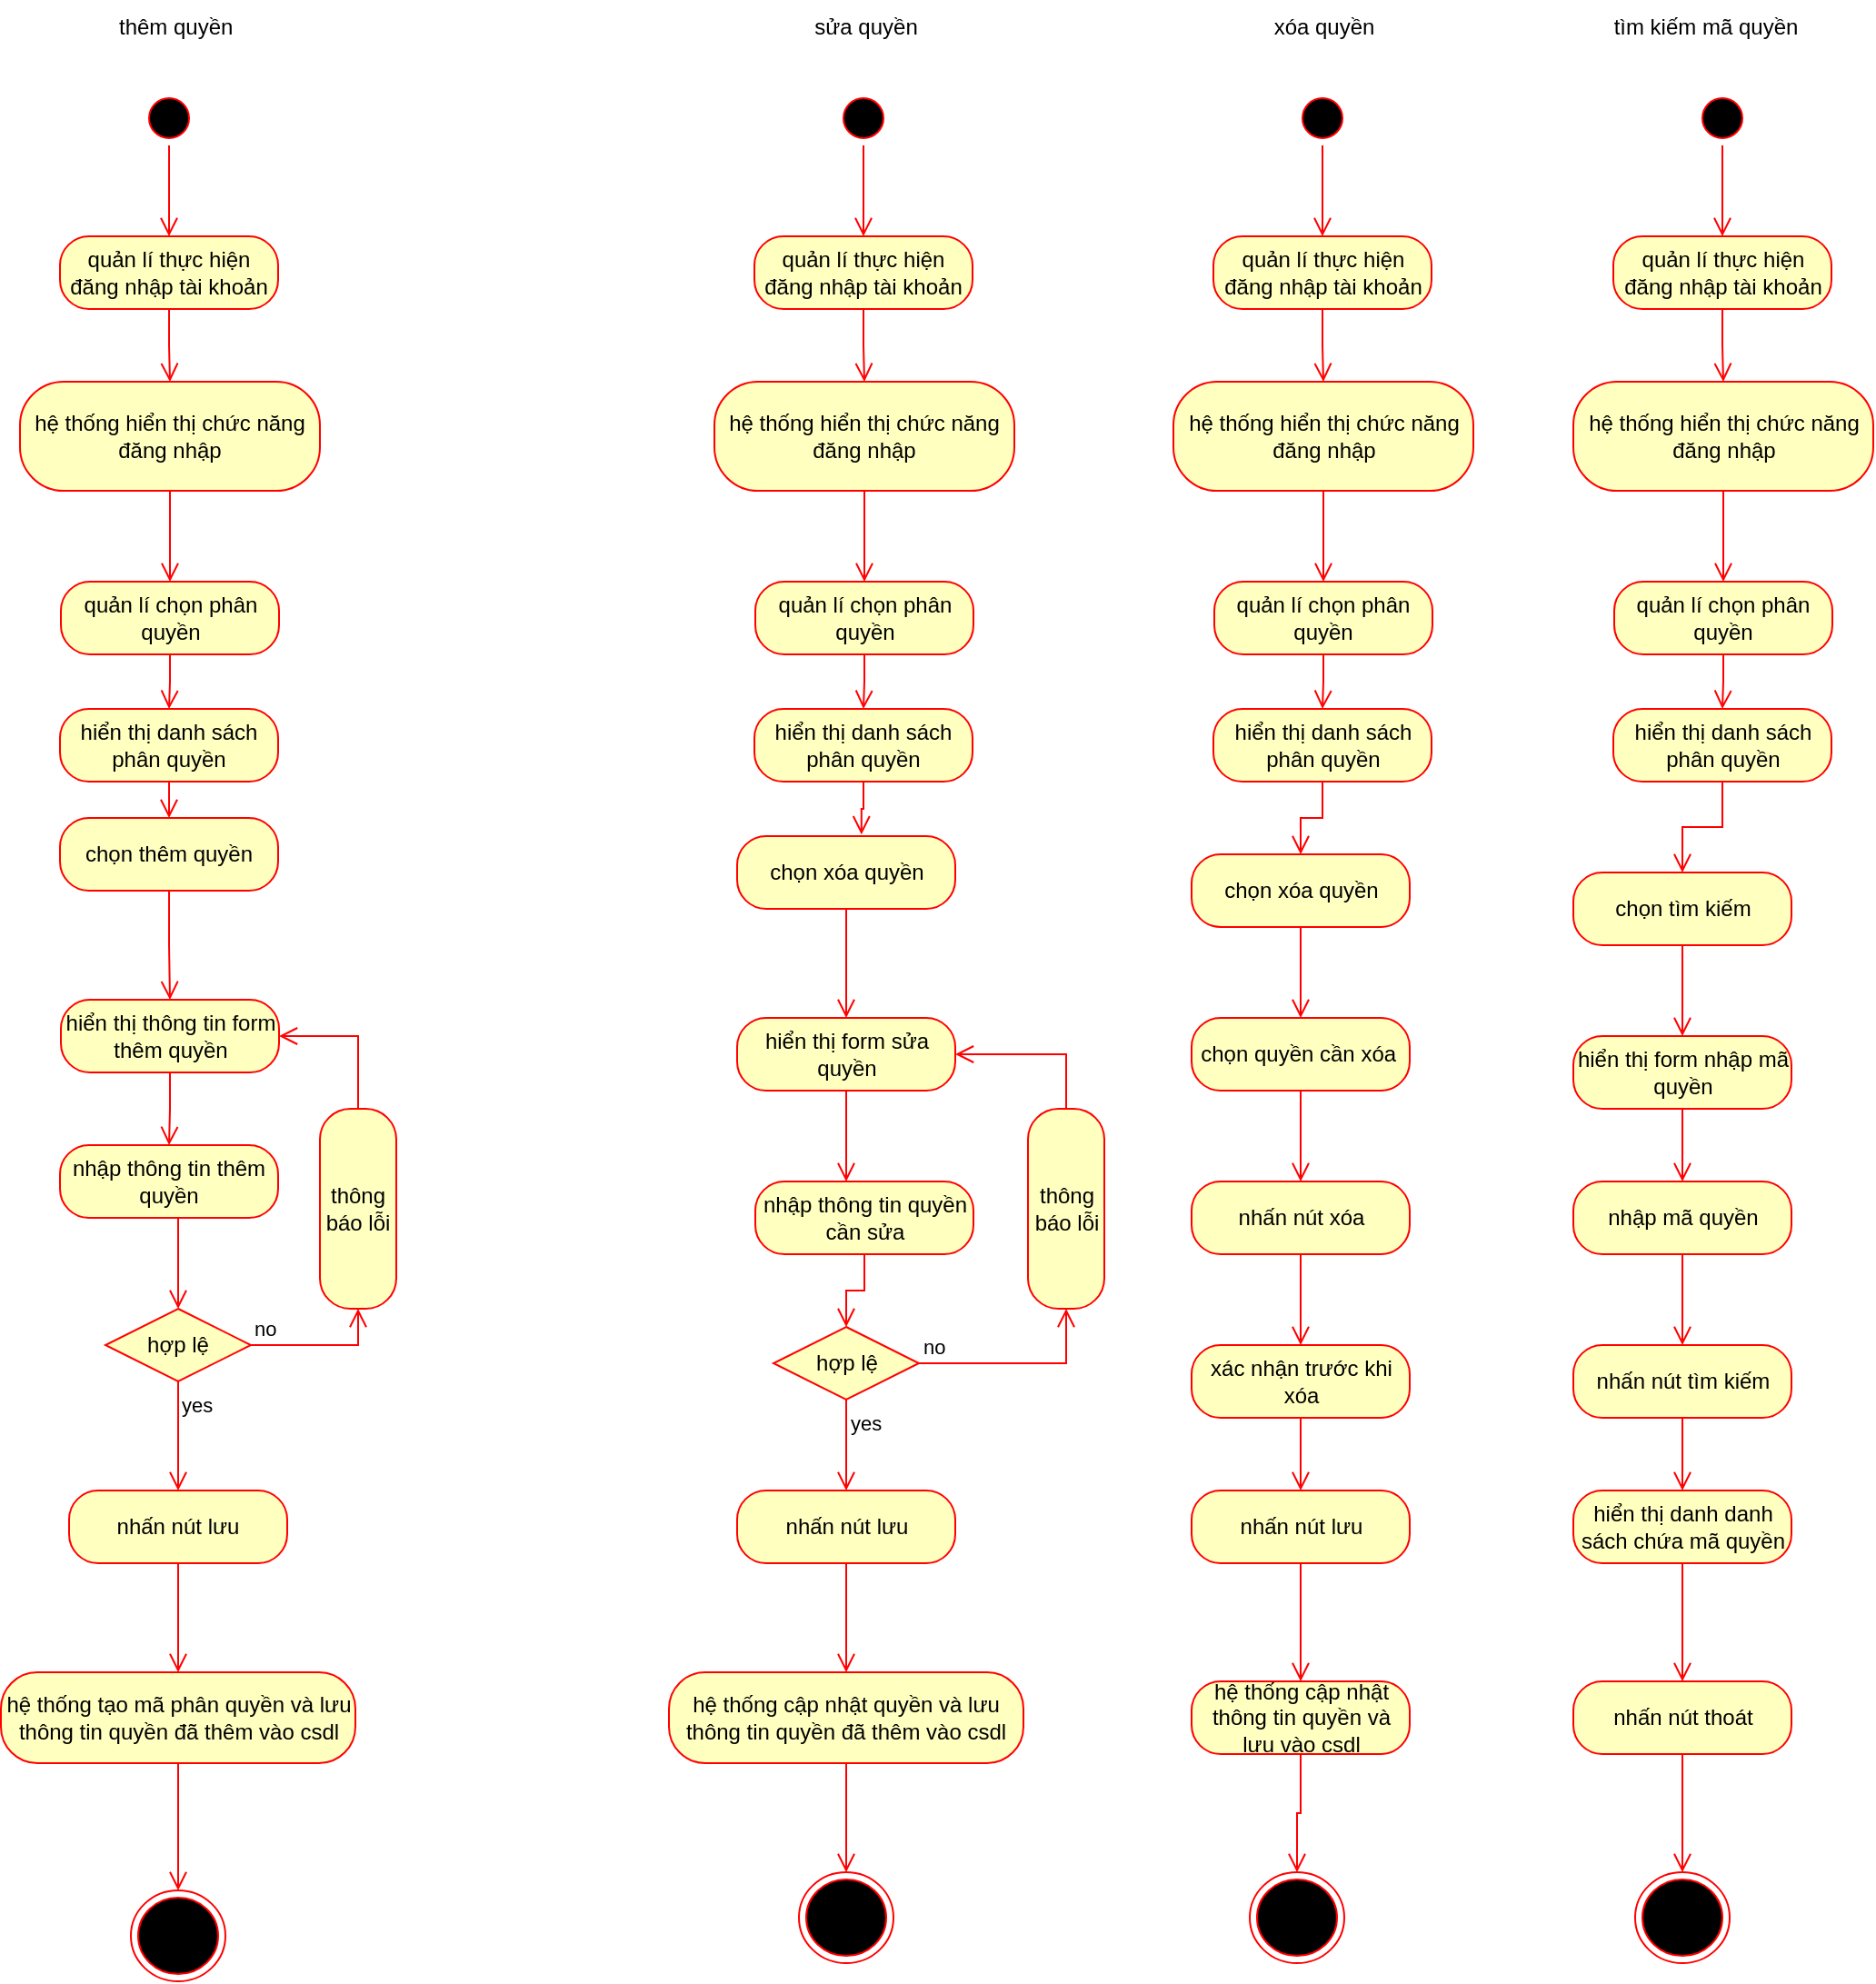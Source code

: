 <mxfile version="20.3.0" type="device"><diagram id="_qCGQ9ArzDJ0RjNgAp5S" name="Page-1"><mxGraphModel dx="2076" dy="1282" grid="1" gridSize="10" guides="1" tooltips="1" connect="1" arrows="1" fold="1" page="1" pageScale="1" pageWidth="850" pageHeight="1100" math="0" shadow="0"><root><mxCell id="0"/><mxCell id="1" parent="0"/><mxCell id="pCn5Eje2HNLRgRACvG8q-1" value="" style="ellipse;html=1;shape=startState;fillColor=#000000;strokeColor=#ff0000;" parent="1" vertex="1"><mxGeometry x="410" y="290" width="30" height="30" as="geometry"/></mxCell><mxCell id="pCn5Eje2HNLRgRACvG8q-2" value="" style="edgeStyle=orthogonalEdgeStyle;html=1;verticalAlign=bottom;endArrow=open;endSize=8;strokeColor=#ff0000;rounded=0;entryX=0.5;entryY=0;entryDx=0;entryDy=0;" parent="1" source="pCn5Eje2HNLRgRACvG8q-1" target="pCn5Eje2HNLRgRACvG8q-3" edge="1"><mxGeometry relative="1" as="geometry"><mxPoint x="425" y="380" as="targetPoint"/></mxGeometry></mxCell><mxCell id="pCn5Eje2HNLRgRACvG8q-3" value="quản lí thực hiện đăng nhập tài khoản" style="rounded=1;whiteSpace=wrap;html=1;arcSize=40;fontColor=#000000;fillColor=#ffffc0;strokeColor=#ff0000;" parent="1" vertex="1"><mxGeometry x="365" y="370" width="120" height="40" as="geometry"/></mxCell><mxCell id="pCn5Eje2HNLRgRACvG8q-4" value="" style="edgeStyle=orthogonalEdgeStyle;html=1;verticalAlign=bottom;endArrow=open;endSize=8;strokeColor=#ff0000;rounded=0;entryX=0.5;entryY=0;entryDx=0;entryDy=0;" parent="1" source="pCn5Eje2HNLRgRACvG8q-3" target="pCn5Eje2HNLRgRACvG8q-5" edge="1"><mxGeometry relative="1" as="geometry"><mxPoint x="425" y="500" as="targetPoint"/></mxGeometry></mxCell><mxCell id="pCn5Eje2HNLRgRACvG8q-5" value="hệ thống hiển thị chức năng đăng nhập" style="rounded=1;whiteSpace=wrap;html=1;arcSize=40;fontColor=#000000;fillColor=#ffffc0;strokeColor=#ff0000;" parent="1" vertex="1"><mxGeometry x="343" y="450" width="165" height="60" as="geometry"/></mxCell><mxCell id="pCn5Eje2HNLRgRACvG8q-6" value="" style="edgeStyle=orthogonalEdgeStyle;html=1;verticalAlign=bottom;endArrow=open;endSize=8;strokeColor=#ff0000;rounded=0;entryX=0.5;entryY=0;entryDx=0;entryDy=0;" parent="1" source="pCn5Eje2HNLRgRACvG8q-5" target="pCn5Eje2HNLRgRACvG8q-7" edge="1"><mxGeometry relative="1" as="geometry"><mxPoint x="425" y="540" as="targetPoint"/></mxGeometry></mxCell><mxCell id="pCn5Eje2HNLRgRACvG8q-7" value="quản lí chọn phân quyền" style="rounded=1;whiteSpace=wrap;html=1;arcSize=40;fontColor=#000000;fillColor=#ffffc0;strokeColor=#ff0000;" parent="1" vertex="1"><mxGeometry x="365.5" y="560" width="120" height="40" as="geometry"/></mxCell><mxCell id="pCn5Eje2HNLRgRACvG8q-8" value="" style="edgeStyle=orthogonalEdgeStyle;html=1;verticalAlign=bottom;endArrow=open;endSize=8;strokeColor=#ff0000;rounded=0;entryX=0.5;entryY=0;entryDx=0;entryDy=0;" parent="1" source="pCn5Eje2HNLRgRACvG8q-7" target="pCn5Eje2HNLRgRACvG8q-9" edge="1"><mxGeometry relative="1" as="geometry"><mxPoint x="440" y="730" as="targetPoint"/></mxGeometry></mxCell><mxCell id="pCn5Eje2HNLRgRACvG8q-9" value="hiển thị danh sách phân quyền" style="rounded=1;whiteSpace=wrap;html=1;arcSize=40;fontColor=#000000;fillColor=#ffffc0;strokeColor=#ff0000;" parent="1" vertex="1"><mxGeometry x="365" y="630" width="120" height="40" as="geometry"/></mxCell><mxCell id="pCn5Eje2HNLRgRACvG8q-10" value="" style="edgeStyle=orthogonalEdgeStyle;html=1;verticalAlign=bottom;endArrow=open;endSize=8;strokeColor=#ff0000;rounded=0;entryX=0.5;entryY=0;entryDx=0;entryDy=0;" parent="1" source="pCn5Eje2HNLRgRACvG8q-9" target="6QJ6oV3Sr3VKEGMgEusN-28" edge="1"><mxGeometry relative="1" as="geometry"><mxPoint x="425" y="700.0" as="targetPoint"/></mxGeometry></mxCell><mxCell id="pCn5Eje2HNLRgRACvG8q-14" value="thêm quyền&amp;nbsp;" style="text;html=1;align=center;verticalAlign=middle;resizable=0;points=[];autosize=1;strokeColor=none;fillColor=none;" parent="1" vertex="1"><mxGeometry x="385" y="240" width="90" height="30" as="geometry"/></mxCell><mxCell id="pCn5Eje2HNLRgRACvG8q-15" value="hiển thị thông tin form thêm quyền" style="rounded=1;whiteSpace=wrap;html=1;arcSize=40;fontColor=#000000;fillColor=#ffffc0;strokeColor=#ff0000;" parent="1" vertex="1"><mxGeometry x="365.5" y="790" width="120" height="40" as="geometry"/></mxCell><mxCell id="pCn5Eje2HNLRgRACvG8q-16" value="" style="edgeStyle=orthogonalEdgeStyle;html=1;verticalAlign=bottom;endArrow=open;endSize=8;strokeColor=#ff0000;rounded=0;entryX=0.5;entryY=0;entryDx=0;entryDy=0;" parent="1" source="pCn5Eje2HNLRgRACvG8q-15" target="pCn5Eje2HNLRgRACvG8q-17" edge="1"><mxGeometry relative="1" as="geometry"><mxPoint x="425.5" y="890" as="targetPoint"/></mxGeometry></mxCell><mxCell id="pCn5Eje2HNLRgRACvG8q-17" value="nhập thông tin thêm quyền" style="rounded=1;whiteSpace=wrap;html=1;arcSize=40;fontColor=#000000;fillColor=#ffffc0;strokeColor=#ff0000;" parent="1" vertex="1"><mxGeometry x="365" y="870" width="120" height="40" as="geometry"/></mxCell><mxCell id="pCn5Eje2HNLRgRACvG8q-18" value="" style="edgeStyle=orthogonalEdgeStyle;html=1;verticalAlign=bottom;endArrow=open;endSize=8;strokeColor=#ff0000;rounded=0;entryX=0.5;entryY=0;entryDx=0;entryDy=0;" parent="1" source="pCn5Eje2HNLRgRACvG8q-17" target="pCn5Eje2HNLRgRACvG8q-19" edge="1"><mxGeometry relative="1" as="geometry"><mxPoint x="430" y="950" as="targetPoint"/><Array as="points"><mxPoint x="430" y="960"/></Array></mxGeometry></mxCell><mxCell id="pCn5Eje2HNLRgRACvG8q-19" value="hợp lệ" style="rhombus;whiteSpace=wrap;html=1;fillColor=#ffffc0;strokeColor=#ff0000;" parent="1" vertex="1"><mxGeometry x="390" y="960" width="80" height="40" as="geometry"/></mxCell><mxCell id="pCn5Eje2HNLRgRACvG8q-20" value="no" style="edgeStyle=orthogonalEdgeStyle;html=1;align=left;verticalAlign=bottom;endArrow=open;endSize=8;strokeColor=#ff0000;rounded=0;exitX=1;exitY=0.5;exitDx=0;exitDy=0;entryX=0.5;entryY=1;entryDx=0;entryDy=0;" parent="1" source="pCn5Eje2HNLRgRACvG8q-19" target="pCn5Eje2HNLRgRACvG8q-24" edge="1"><mxGeometry x="-1" relative="1" as="geometry"><mxPoint x="540" y="980" as="targetPoint"/></mxGeometry></mxCell><mxCell id="pCn5Eje2HNLRgRACvG8q-21" value="yes" style="edgeStyle=orthogonalEdgeStyle;html=1;align=left;verticalAlign=top;endArrow=open;endSize=8;strokeColor=#ff0000;rounded=0;exitX=0.5;exitY=1;exitDx=0;exitDy=0;entryX=0.5;entryY=0;entryDx=0;entryDy=0;" parent="1" source="pCn5Eje2HNLRgRACvG8q-19" target="pCn5Eje2HNLRgRACvG8q-29" edge="1"><mxGeometry x="-1" relative="1" as="geometry"><mxPoint x="430" y="1050" as="targetPoint"/></mxGeometry></mxCell><mxCell id="pCn5Eje2HNLRgRACvG8q-24" value="thông báo lỗi" style="rounded=1;whiteSpace=wrap;html=1;arcSize=40;fontColor=#000000;fillColor=#ffffc0;strokeColor=#ff0000;" parent="1" vertex="1"><mxGeometry x="508" y="850" width="42" height="110" as="geometry"/></mxCell><mxCell id="pCn5Eje2HNLRgRACvG8q-25" value="" style="edgeStyle=orthogonalEdgeStyle;html=1;verticalAlign=bottom;endArrow=open;endSize=8;strokeColor=#ff0000;rounded=0;exitX=0.5;exitY=0;exitDx=0;exitDy=0;entryX=1;entryY=0.5;entryDx=0;entryDy=0;" parent="1" source="pCn5Eje2HNLRgRACvG8q-24" target="pCn5Eje2HNLRgRACvG8q-15" edge="1"><mxGeometry relative="1" as="geometry"><mxPoint x="600" y="1060" as="targetPoint"/></mxGeometry></mxCell><mxCell id="pCn5Eje2HNLRgRACvG8q-29" value="nhấn nút lưu" style="rounded=1;whiteSpace=wrap;html=1;arcSize=40;fontColor=#000000;fillColor=#ffffc0;strokeColor=#ff0000;" parent="1" vertex="1"><mxGeometry x="370" y="1060" width="120" height="40" as="geometry"/></mxCell><mxCell id="pCn5Eje2HNLRgRACvG8q-30" value="" style="edgeStyle=orthogonalEdgeStyle;html=1;verticalAlign=bottom;endArrow=open;endSize=8;strokeColor=#ff0000;rounded=0;entryX=0.5;entryY=0;entryDx=0;entryDy=0;" parent="1" source="pCn5Eje2HNLRgRACvG8q-29" target="pCn5Eje2HNLRgRACvG8q-33" edge="1"><mxGeometry relative="1" as="geometry"><mxPoint x="430" y="1150" as="targetPoint"/></mxGeometry></mxCell><mxCell id="pCn5Eje2HNLRgRACvG8q-33" value="hệ thống tạo mã phân quyền và lưu thông tin quyền đã thêm vào csdl" style="rounded=1;whiteSpace=wrap;html=1;arcSize=40;fontColor=#000000;fillColor=#ffffc0;strokeColor=#ff0000;" parent="1" vertex="1"><mxGeometry x="332.5" y="1160" width="195" height="50" as="geometry"/></mxCell><mxCell id="pCn5Eje2HNLRgRACvG8q-34" value="" style="edgeStyle=orthogonalEdgeStyle;html=1;verticalAlign=bottom;endArrow=open;endSize=8;strokeColor=#ff0000;rounded=0;entryX=0.5;entryY=0;entryDx=0;entryDy=0;" parent="1" source="pCn5Eje2HNLRgRACvG8q-33" target="pCn5Eje2HNLRgRACvG8q-35" edge="1"><mxGeometry relative="1" as="geometry"><mxPoint x="405" y="1290" as="targetPoint"/></mxGeometry></mxCell><mxCell id="pCn5Eje2HNLRgRACvG8q-35" value="" style="ellipse;html=1;shape=endState;fillColor=#000000;strokeColor=#ff0000;" parent="1" vertex="1"><mxGeometry x="404" y="1280" width="52" height="50" as="geometry"/></mxCell><mxCell id="pCn5Eje2HNLRgRACvG8q-39" value="sửa quyền" style="text;html=1;align=center;verticalAlign=middle;resizable=0;points=[];autosize=1;strokeColor=none;fillColor=none;" parent="1" vertex="1"><mxGeometry x="767.5" y="240" width="80" height="30" as="geometry"/></mxCell><mxCell id="pCn5Eje2HNLRgRACvG8q-40" value="hiển thị form sửa quyền" style="rounded=1;whiteSpace=wrap;html=1;arcSize=40;fontColor=#000000;fillColor=#ffffc0;strokeColor=#ff0000;" parent="1" vertex="1"><mxGeometry x="737.5" y="800" width="120" height="40" as="geometry"/></mxCell><mxCell id="pCn5Eje2HNLRgRACvG8q-41" value="" style="edgeStyle=orthogonalEdgeStyle;html=1;verticalAlign=bottom;endArrow=open;endSize=8;strokeColor=#ff0000;rounded=0;" parent="1" source="pCn5Eje2HNLRgRACvG8q-40" edge="1"><mxGeometry relative="1" as="geometry"><mxPoint x="797.5" y="890" as="targetPoint"/></mxGeometry></mxCell><mxCell id="pCn5Eje2HNLRgRACvG8q-42" value="nhập thông tin quyền cần sửa" style="rounded=1;whiteSpace=wrap;html=1;arcSize=40;fontColor=#000000;fillColor=#ffffc0;strokeColor=#ff0000;" parent="1" vertex="1"><mxGeometry x="747.5" y="890" width="120" height="40" as="geometry"/></mxCell><mxCell id="pCn5Eje2HNLRgRACvG8q-43" value="" style="edgeStyle=orthogonalEdgeStyle;html=1;verticalAlign=bottom;endArrow=open;endSize=8;strokeColor=#ff0000;rounded=0;entryX=0.5;entryY=0;entryDx=0;entryDy=0;" parent="1" source="pCn5Eje2HNLRgRACvG8q-42" target="pCn5Eje2HNLRgRACvG8q-44" edge="1"><mxGeometry relative="1" as="geometry"><mxPoint x="807.5" y="990" as="targetPoint"/></mxGeometry></mxCell><mxCell id="pCn5Eje2HNLRgRACvG8q-44" value="hợp lệ" style="rhombus;whiteSpace=wrap;html=1;fillColor=#ffffc0;strokeColor=#ff0000;" parent="1" vertex="1"><mxGeometry x="757.5" y="970" width="80" height="40" as="geometry"/></mxCell><mxCell id="pCn5Eje2HNLRgRACvG8q-45" value="no" style="edgeStyle=orthogonalEdgeStyle;html=1;align=left;verticalAlign=bottom;endArrow=open;endSize=8;strokeColor=#ff0000;rounded=0;entryX=0.5;entryY=1;entryDx=0;entryDy=0;" parent="1" source="pCn5Eje2HNLRgRACvG8q-44" target="pCn5Eje2HNLRgRACvG8q-48" edge="1"><mxGeometry x="-1" relative="1" as="geometry"><mxPoint x="947.5" y="1020" as="targetPoint"/></mxGeometry></mxCell><mxCell id="pCn5Eje2HNLRgRACvG8q-46" value="yes" style="edgeStyle=orthogonalEdgeStyle;html=1;align=left;verticalAlign=top;endArrow=open;endSize=8;strokeColor=#ff0000;rounded=0;entryX=0.5;entryY=0;entryDx=0;entryDy=0;" parent="1" source="pCn5Eje2HNLRgRACvG8q-44" target="pCn5Eje2HNLRgRACvG8q-50" edge="1"><mxGeometry x="-1" relative="1" as="geometry"><mxPoint x="797.5" y="1070" as="targetPoint"/></mxGeometry></mxCell><mxCell id="pCn5Eje2HNLRgRACvG8q-48" value="thông báo lỗi" style="rounded=1;whiteSpace=wrap;html=1;arcSize=40;fontColor=#000000;fillColor=#ffffc0;strokeColor=#ff0000;" parent="1" vertex="1"><mxGeometry x="897.5" y="850" width="42" height="110" as="geometry"/></mxCell><mxCell id="pCn5Eje2HNLRgRACvG8q-49" value="" style="edgeStyle=orthogonalEdgeStyle;html=1;verticalAlign=bottom;endArrow=open;endSize=8;strokeColor=#ff0000;rounded=0;exitX=0.5;exitY=0;exitDx=0;exitDy=0;entryX=1;entryY=0.5;entryDx=0;entryDy=0;" parent="1" source="pCn5Eje2HNLRgRACvG8q-48" target="pCn5Eje2HNLRgRACvG8q-40" edge="1"><mxGeometry relative="1" as="geometry"><mxPoint x="927.5" y="780" as="targetPoint"/><mxPoint x="971" y="820" as="sourcePoint"/></mxGeometry></mxCell><mxCell id="pCn5Eje2HNLRgRACvG8q-50" value="nhấn nút lưu" style="rounded=1;whiteSpace=wrap;html=1;arcSize=40;fontColor=#000000;fillColor=#ffffc0;strokeColor=#ff0000;" parent="1" vertex="1"><mxGeometry x="737.5" y="1060" width="120" height="40" as="geometry"/></mxCell><mxCell id="pCn5Eje2HNLRgRACvG8q-51" value="hệ thống cập nhật quyền và lưu thông tin quyền đã thêm vào csdl" style="rounded=1;whiteSpace=wrap;html=1;arcSize=40;fontColor=#000000;fillColor=#ffffc0;strokeColor=#ff0000;" parent="1" vertex="1"><mxGeometry x="700" y="1160" width="195" height="50" as="geometry"/></mxCell><mxCell id="pCn5Eje2HNLRgRACvG8q-52" value="" style="edgeStyle=orthogonalEdgeStyle;html=1;verticalAlign=bottom;endArrow=open;endSize=8;strokeColor=#ff0000;rounded=0;exitX=0.5;exitY=1;exitDx=0;exitDy=0;" parent="1" source="pCn5Eje2HNLRgRACvG8q-50" target="pCn5Eje2HNLRgRACvG8q-51" edge="1"><mxGeometry relative="1" as="geometry"><mxPoint x="587.5" y="1170" as="targetPoint"/><mxPoint x="587.5" y="1110" as="sourcePoint"/><Array as="points"/></mxGeometry></mxCell><mxCell id="pCn5Eje2HNLRgRACvG8q-60" value="xóa quyền" style="text;html=1;align=center;verticalAlign=middle;resizable=0;points=[];autosize=1;strokeColor=none;fillColor=none;" parent="1" vertex="1"><mxGeometry x="1020" y="240" width="80" height="30" as="geometry"/></mxCell><mxCell id="pCn5Eje2HNLRgRACvG8q-61" value="chọn quyền cần xóa&amp;nbsp;" style="rounded=1;whiteSpace=wrap;html=1;arcSize=40;fontColor=#000000;fillColor=#ffffc0;strokeColor=#ff0000;" parent="1" vertex="1"><mxGeometry x="987.5" y="800" width="120" height="40" as="geometry"/></mxCell><mxCell id="pCn5Eje2HNLRgRACvG8q-62" value="" style="edgeStyle=orthogonalEdgeStyle;html=1;verticalAlign=bottom;endArrow=open;endSize=8;strokeColor=#ff0000;rounded=0;entryX=0.5;entryY=0;entryDx=0;entryDy=0;" parent="1" source="pCn5Eje2HNLRgRACvG8q-61" target="pCn5Eje2HNLRgRACvG8q-63" edge="1"><mxGeometry relative="1" as="geometry"><mxPoint x="1057.5" y="920" as="targetPoint"/></mxGeometry></mxCell><mxCell id="pCn5Eje2HNLRgRACvG8q-63" value="nhấn nút xóa" style="rounded=1;whiteSpace=wrap;html=1;arcSize=40;fontColor=#000000;fillColor=#ffffc0;strokeColor=#ff0000;" parent="1" vertex="1"><mxGeometry x="987.5" y="890" width="120" height="40" as="geometry"/></mxCell><mxCell id="pCn5Eje2HNLRgRACvG8q-64" value="" style="edgeStyle=orthogonalEdgeStyle;html=1;verticalAlign=bottom;endArrow=open;endSize=8;strokeColor=#ff0000;rounded=0;entryX=0.5;entryY=0;entryDx=0;entryDy=0;" parent="1" source="pCn5Eje2HNLRgRACvG8q-63" target="pCn5Eje2HNLRgRACvG8q-65" edge="1"><mxGeometry relative="1" as="geometry"><mxPoint x="1047.5" y="970" as="targetPoint"/></mxGeometry></mxCell><mxCell id="pCn5Eje2HNLRgRACvG8q-65" value="xác nhận trước khi xóa" style="rounded=1;whiteSpace=wrap;html=1;arcSize=40;fontColor=#000000;fillColor=#ffffc0;strokeColor=#ff0000;" parent="1" vertex="1"><mxGeometry x="987.5" y="980" width="120" height="40" as="geometry"/></mxCell><mxCell id="pCn5Eje2HNLRgRACvG8q-66" value="" style="edgeStyle=orthogonalEdgeStyle;html=1;verticalAlign=bottom;endArrow=open;endSize=8;strokeColor=#ff0000;rounded=0;entryX=0.5;entryY=0;entryDx=0;entryDy=0;" parent="1" source="pCn5Eje2HNLRgRACvG8q-65" target="pCn5Eje2HNLRgRACvG8q-67" edge="1"><mxGeometry relative="1" as="geometry"><mxPoint x="1047.5" y="1080" as="targetPoint"/></mxGeometry></mxCell><mxCell id="pCn5Eje2HNLRgRACvG8q-67" value="nhấn nút lưu" style="rounded=1;whiteSpace=wrap;html=1;arcSize=40;fontColor=#000000;fillColor=#ffffc0;strokeColor=#ff0000;" parent="1" vertex="1"><mxGeometry x="987.5" y="1060" width="120" height="40" as="geometry"/></mxCell><mxCell id="pCn5Eje2HNLRgRACvG8q-68" value="" style="edgeStyle=orthogonalEdgeStyle;html=1;verticalAlign=bottom;endArrow=open;endSize=8;strokeColor=#ff0000;rounded=0;entryX=0.5;entryY=0;entryDx=0;entryDy=0;" parent="1" source="pCn5Eje2HNLRgRACvG8q-67" target="pCn5Eje2HNLRgRACvG8q-70" edge="1"><mxGeometry relative="1" as="geometry"><mxPoint x="1047.5" y="1180" as="targetPoint"/></mxGeometry></mxCell><mxCell id="pCn5Eje2HNLRgRACvG8q-70" value="hệ thống cập nhật thông tin quyền và lưu vào csdl" style="rounded=1;whiteSpace=wrap;html=1;arcSize=40;fontColor=#000000;fillColor=#ffffc0;strokeColor=#ff0000;" parent="1" vertex="1"><mxGeometry x="987.5" y="1165" width="120" height="40" as="geometry"/></mxCell><mxCell id="pCn5Eje2HNLRgRACvG8q-75" value="tìm kiếm mã quyền" style="text;html=1;align=center;verticalAlign=middle;resizable=0;points=[];autosize=1;strokeColor=none;fillColor=none;" parent="1" vertex="1"><mxGeometry x="1210" y="240" width="120" height="30" as="geometry"/></mxCell><mxCell id="pCn5Eje2HNLRgRACvG8q-76" value="hiển thị form nhập mã quyền" style="rounded=1;whiteSpace=wrap;html=1;arcSize=40;fontColor=#000000;fillColor=#ffffc0;strokeColor=#ff0000;" parent="1" vertex="1"><mxGeometry x="1197.5" y="810" width="120" height="40" as="geometry"/></mxCell><mxCell id="pCn5Eje2HNLRgRACvG8q-77" value="" style="edgeStyle=orthogonalEdgeStyle;html=1;verticalAlign=bottom;endArrow=open;endSize=8;strokeColor=#ff0000;rounded=0;entryX=0.5;entryY=0;entryDx=0;entryDy=0;" parent="1" source="pCn5Eje2HNLRgRACvG8q-76" target="pCn5Eje2HNLRgRACvG8q-79" edge="1"><mxGeometry relative="1" as="geometry"><mxPoint x="1257.5" y="910" as="targetPoint"/></mxGeometry></mxCell><mxCell id="pCn5Eje2HNLRgRACvG8q-79" value="nhập mã quyền" style="rounded=1;whiteSpace=wrap;html=1;arcSize=40;fontColor=#000000;fillColor=#ffffc0;strokeColor=#ff0000;" parent="1" vertex="1"><mxGeometry x="1197.5" y="890" width="120" height="40" as="geometry"/></mxCell><mxCell id="pCn5Eje2HNLRgRACvG8q-80" value="" style="edgeStyle=orthogonalEdgeStyle;html=1;verticalAlign=bottom;endArrow=open;endSize=8;strokeColor=#ff0000;rounded=0;" parent="1" source="pCn5Eje2HNLRgRACvG8q-79" target="pCn5Eje2HNLRgRACvG8q-81" edge="1"><mxGeometry relative="1" as="geometry"><mxPoint x="1257.5" y="1020" as="targetPoint"/></mxGeometry></mxCell><mxCell id="pCn5Eje2HNLRgRACvG8q-81" value="nhấn nút tìm kiếm" style="rounded=1;whiteSpace=wrap;html=1;arcSize=40;fontColor=#000000;fillColor=#ffffc0;strokeColor=#ff0000;" parent="1" vertex="1"><mxGeometry x="1197.5" y="980" width="120" height="40" as="geometry"/></mxCell><mxCell id="pCn5Eje2HNLRgRACvG8q-82" value="hiển thị danh danh sách chứa mã quyền" style="rounded=1;whiteSpace=wrap;html=1;arcSize=40;fontColor=#000000;fillColor=#ffffc0;strokeColor=#ff0000;" parent="1" vertex="1"><mxGeometry x="1197.5" y="1060" width="120" height="40" as="geometry"/></mxCell><mxCell id="pCn5Eje2HNLRgRACvG8q-83" value="" style="edgeStyle=orthogonalEdgeStyle;html=1;verticalAlign=bottom;endArrow=open;endSize=8;strokeColor=#ff0000;rounded=0;entryX=0.5;entryY=0;entryDx=0;entryDy=0;" parent="1" source="pCn5Eje2HNLRgRACvG8q-82" target="pCn5Eje2HNLRgRACvG8q-85" edge="1"><mxGeometry relative="1" as="geometry"><mxPoint x="1257.5" y="1160" as="targetPoint"/></mxGeometry></mxCell><mxCell id="pCn5Eje2HNLRgRACvG8q-84" value="" style="edgeStyle=orthogonalEdgeStyle;html=1;verticalAlign=bottom;endArrow=open;endSize=8;strokeColor=#ff0000;rounded=0;exitX=0.5;exitY=1;exitDx=0;exitDy=0;" parent="1" source="pCn5Eje2HNLRgRACvG8q-81" target="pCn5Eje2HNLRgRACvG8q-82" edge="1"><mxGeometry relative="1" as="geometry"><mxPoint x="1267.5" y="990" as="targetPoint"/><mxPoint x="1267.5" y="940" as="sourcePoint"/></mxGeometry></mxCell><mxCell id="pCn5Eje2HNLRgRACvG8q-85" value="nhấn nút thoát" style="rounded=1;whiteSpace=wrap;html=1;arcSize=40;fontColor=#000000;fillColor=#ffffc0;strokeColor=#ff0000;" parent="1" vertex="1"><mxGeometry x="1197.5" y="1165" width="120" height="40" as="geometry"/></mxCell><mxCell id="6QJ6oV3Sr3VKEGMgEusN-1" value="" style="ellipse;html=1;shape=startState;fillColor=#000000;strokeColor=#ff0000;" vertex="1" parent="1"><mxGeometry x="792" y="290" width="30" height="30" as="geometry"/></mxCell><mxCell id="6QJ6oV3Sr3VKEGMgEusN-2" value="" style="edgeStyle=orthogonalEdgeStyle;html=1;verticalAlign=bottom;endArrow=open;endSize=8;strokeColor=#ff0000;rounded=0;entryX=0.5;entryY=0;entryDx=0;entryDy=0;" edge="1" parent="1" source="6QJ6oV3Sr3VKEGMgEusN-1" target="6QJ6oV3Sr3VKEGMgEusN-3"><mxGeometry relative="1" as="geometry"><mxPoint x="807" y="380" as="targetPoint"/></mxGeometry></mxCell><mxCell id="6QJ6oV3Sr3VKEGMgEusN-3" value="quản lí thực hiện đăng nhập tài khoản" style="rounded=1;whiteSpace=wrap;html=1;arcSize=40;fontColor=#000000;fillColor=#ffffc0;strokeColor=#ff0000;" vertex="1" parent="1"><mxGeometry x="747" y="370" width="120" height="40" as="geometry"/></mxCell><mxCell id="6QJ6oV3Sr3VKEGMgEusN-4" value="" style="edgeStyle=orthogonalEdgeStyle;html=1;verticalAlign=bottom;endArrow=open;endSize=8;strokeColor=#ff0000;rounded=0;entryX=0.5;entryY=0;entryDx=0;entryDy=0;" edge="1" parent="1" source="6QJ6oV3Sr3VKEGMgEusN-3" target="6QJ6oV3Sr3VKEGMgEusN-5"><mxGeometry relative="1" as="geometry"><mxPoint x="807" y="500" as="targetPoint"/></mxGeometry></mxCell><mxCell id="6QJ6oV3Sr3VKEGMgEusN-5" value="hệ thống hiển thị chức năng đăng nhập" style="rounded=1;whiteSpace=wrap;html=1;arcSize=40;fontColor=#000000;fillColor=#ffffc0;strokeColor=#ff0000;" vertex="1" parent="1"><mxGeometry x="725" y="450" width="165" height="60" as="geometry"/></mxCell><mxCell id="6QJ6oV3Sr3VKEGMgEusN-6" value="" style="edgeStyle=orthogonalEdgeStyle;html=1;verticalAlign=bottom;endArrow=open;endSize=8;strokeColor=#ff0000;rounded=0;entryX=0.5;entryY=0;entryDx=0;entryDy=0;" edge="1" parent="1" source="6QJ6oV3Sr3VKEGMgEusN-5" target="6QJ6oV3Sr3VKEGMgEusN-7"><mxGeometry relative="1" as="geometry"><mxPoint x="807" y="540" as="targetPoint"/></mxGeometry></mxCell><mxCell id="6QJ6oV3Sr3VKEGMgEusN-7" value="quản lí chọn phân quyền" style="rounded=1;whiteSpace=wrap;html=1;arcSize=40;fontColor=#000000;fillColor=#ffffc0;strokeColor=#ff0000;" vertex="1" parent="1"><mxGeometry x="747.5" y="560" width="120" height="40" as="geometry"/></mxCell><mxCell id="6QJ6oV3Sr3VKEGMgEusN-8" value="" style="edgeStyle=orthogonalEdgeStyle;html=1;verticalAlign=bottom;endArrow=open;endSize=8;strokeColor=#ff0000;rounded=0;entryX=0.5;entryY=0;entryDx=0;entryDy=0;" edge="1" parent="1" source="6QJ6oV3Sr3VKEGMgEusN-7" target="6QJ6oV3Sr3VKEGMgEusN-9"><mxGeometry relative="1" as="geometry"><mxPoint x="822" y="730" as="targetPoint"/></mxGeometry></mxCell><mxCell id="6QJ6oV3Sr3VKEGMgEusN-9" value="hiển thị danh sách phân quyền" style="rounded=1;whiteSpace=wrap;html=1;arcSize=40;fontColor=#000000;fillColor=#ffffc0;strokeColor=#ff0000;" vertex="1" parent="1"><mxGeometry x="747" y="630" width="120" height="40" as="geometry"/></mxCell><mxCell id="6QJ6oV3Sr3VKEGMgEusN-10" value="" style="ellipse;html=1;shape=startState;fillColor=#000000;strokeColor=#ff0000;" vertex="1" parent="1"><mxGeometry x="1044.5" y="290" width="30" height="30" as="geometry"/></mxCell><mxCell id="6QJ6oV3Sr3VKEGMgEusN-11" value="" style="edgeStyle=orthogonalEdgeStyle;html=1;verticalAlign=bottom;endArrow=open;endSize=8;strokeColor=#ff0000;rounded=0;entryX=0.5;entryY=0;entryDx=0;entryDy=0;" edge="1" parent="1" source="6QJ6oV3Sr3VKEGMgEusN-10" target="6QJ6oV3Sr3VKEGMgEusN-12"><mxGeometry relative="1" as="geometry"><mxPoint x="1059.5" y="380" as="targetPoint"/></mxGeometry></mxCell><mxCell id="6QJ6oV3Sr3VKEGMgEusN-12" value="quản lí thực hiện đăng nhập tài khoản" style="rounded=1;whiteSpace=wrap;html=1;arcSize=40;fontColor=#000000;fillColor=#ffffc0;strokeColor=#ff0000;" vertex="1" parent="1"><mxGeometry x="999.5" y="370" width="120" height="40" as="geometry"/></mxCell><mxCell id="6QJ6oV3Sr3VKEGMgEusN-13" value="" style="edgeStyle=orthogonalEdgeStyle;html=1;verticalAlign=bottom;endArrow=open;endSize=8;strokeColor=#ff0000;rounded=0;entryX=0.5;entryY=0;entryDx=0;entryDy=0;" edge="1" parent="1" source="6QJ6oV3Sr3VKEGMgEusN-12" target="6QJ6oV3Sr3VKEGMgEusN-14"><mxGeometry relative="1" as="geometry"><mxPoint x="1059.5" y="500" as="targetPoint"/></mxGeometry></mxCell><mxCell id="6QJ6oV3Sr3VKEGMgEusN-14" value="hệ thống hiển thị chức năng đăng nhập" style="rounded=1;whiteSpace=wrap;html=1;arcSize=40;fontColor=#000000;fillColor=#ffffc0;strokeColor=#ff0000;" vertex="1" parent="1"><mxGeometry x="977.5" y="450" width="165" height="60" as="geometry"/></mxCell><mxCell id="6QJ6oV3Sr3VKEGMgEusN-15" value="" style="edgeStyle=orthogonalEdgeStyle;html=1;verticalAlign=bottom;endArrow=open;endSize=8;strokeColor=#ff0000;rounded=0;entryX=0.5;entryY=0;entryDx=0;entryDy=0;" edge="1" parent="1" source="6QJ6oV3Sr3VKEGMgEusN-14" target="6QJ6oV3Sr3VKEGMgEusN-16"><mxGeometry relative="1" as="geometry"><mxPoint x="1059.5" y="540" as="targetPoint"/></mxGeometry></mxCell><mxCell id="6QJ6oV3Sr3VKEGMgEusN-16" value="quản lí chọn phân quyền" style="rounded=1;whiteSpace=wrap;html=1;arcSize=40;fontColor=#000000;fillColor=#ffffc0;strokeColor=#ff0000;" vertex="1" parent="1"><mxGeometry x="1000" y="560" width="120" height="40" as="geometry"/></mxCell><mxCell id="6QJ6oV3Sr3VKEGMgEusN-17" value="" style="edgeStyle=orthogonalEdgeStyle;html=1;verticalAlign=bottom;endArrow=open;endSize=8;strokeColor=#ff0000;rounded=0;entryX=0.5;entryY=0;entryDx=0;entryDy=0;" edge="1" parent="1" source="6QJ6oV3Sr3VKEGMgEusN-16" target="6QJ6oV3Sr3VKEGMgEusN-18"><mxGeometry relative="1" as="geometry"><mxPoint x="1074.5" y="730" as="targetPoint"/></mxGeometry></mxCell><mxCell id="6QJ6oV3Sr3VKEGMgEusN-18" value="hiển thị danh sách phân quyền" style="rounded=1;whiteSpace=wrap;html=1;arcSize=40;fontColor=#000000;fillColor=#ffffc0;strokeColor=#ff0000;" vertex="1" parent="1"><mxGeometry x="999.5" y="630" width="120" height="40" as="geometry"/></mxCell><mxCell id="6QJ6oV3Sr3VKEGMgEusN-19" value="" style="ellipse;html=1;shape=startState;fillColor=#000000;strokeColor=#ff0000;" vertex="1" parent="1"><mxGeometry x="1264.5" y="290" width="30" height="30" as="geometry"/></mxCell><mxCell id="6QJ6oV3Sr3VKEGMgEusN-20" value="" style="edgeStyle=orthogonalEdgeStyle;html=1;verticalAlign=bottom;endArrow=open;endSize=8;strokeColor=#ff0000;rounded=0;entryX=0.5;entryY=0;entryDx=0;entryDy=0;" edge="1" parent="1" source="6QJ6oV3Sr3VKEGMgEusN-19" target="6QJ6oV3Sr3VKEGMgEusN-21"><mxGeometry relative="1" as="geometry"><mxPoint x="1279.5" y="380" as="targetPoint"/></mxGeometry></mxCell><mxCell id="6QJ6oV3Sr3VKEGMgEusN-21" value="quản lí thực hiện đăng nhập tài khoản" style="rounded=1;whiteSpace=wrap;html=1;arcSize=40;fontColor=#000000;fillColor=#ffffc0;strokeColor=#ff0000;" vertex="1" parent="1"><mxGeometry x="1219.5" y="370" width="120" height="40" as="geometry"/></mxCell><mxCell id="6QJ6oV3Sr3VKEGMgEusN-22" value="" style="edgeStyle=orthogonalEdgeStyle;html=1;verticalAlign=bottom;endArrow=open;endSize=8;strokeColor=#ff0000;rounded=0;entryX=0.5;entryY=0;entryDx=0;entryDy=0;" edge="1" parent="1" source="6QJ6oV3Sr3VKEGMgEusN-21" target="6QJ6oV3Sr3VKEGMgEusN-23"><mxGeometry relative="1" as="geometry"><mxPoint x="1279.5" y="500" as="targetPoint"/></mxGeometry></mxCell><mxCell id="6QJ6oV3Sr3VKEGMgEusN-23" value="hệ thống hiển thị chức năng đăng nhập" style="rounded=1;whiteSpace=wrap;html=1;arcSize=40;fontColor=#000000;fillColor=#ffffc0;strokeColor=#ff0000;" vertex="1" parent="1"><mxGeometry x="1197.5" y="450" width="165" height="60" as="geometry"/></mxCell><mxCell id="6QJ6oV3Sr3VKEGMgEusN-24" value="" style="edgeStyle=orthogonalEdgeStyle;html=1;verticalAlign=bottom;endArrow=open;endSize=8;strokeColor=#ff0000;rounded=0;entryX=0.5;entryY=0;entryDx=0;entryDy=0;" edge="1" parent="1" source="6QJ6oV3Sr3VKEGMgEusN-23" target="6QJ6oV3Sr3VKEGMgEusN-25"><mxGeometry relative="1" as="geometry"><mxPoint x="1279.5" y="540" as="targetPoint"/></mxGeometry></mxCell><mxCell id="6QJ6oV3Sr3VKEGMgEusN-25" value="quản lí chọn phân quyền" style="rounded=1;whiteSpace=wrap;html=1;arcSize=40;fontColor=#000000;fillColor=#ffffc0;strokeColor=#ff0000;" vertex="1" parent="1"><mxGeometry x="1220" y="560" width="120" height="40" as="geometry"/></mxCell><mxCell id="6QJ6oV3Sr3VKEGMgEusN-26" value="" style="edgeStyle=orthogonalEdgeStyle;html=1;verticalAlign=bottom;endArrow=open;endSize=8;strokeColor=#ff0000;rounded=0;entryX=0.5;entryY=0;entryDx=0;entryDy=0;" edge="1" parent="1" source="6QJ6oV3Sr3VKEGMgEusN-25" target="6QJ6oV3Sr3VKEGMgEusN-27"><mxGeometry relative="1" as="geometry"><mxPoint x="1294.5" y="730" as="targetPoint"/></mxGeometry></mxCell><mxCell id="6QJ6oV3Sr3VKEGMgEusN-27" value="hiển thị danh sách phân quyền" style="rounded=1;whiteSpace=wrap;html=1;arcSize=40;fontColor=#000000;fillColor=#ffffc0;strokeColor=#ff0000;" vertex="1" parent="1"><mxGeometry x="1219.5" y="630" width="120" height="40" as="geometry"/></mxCell><mxCell id="6QJ6oV3Sr3VKEGMgEusN-28" value="chọn thêm quyền" style="rounded=1;whiteSpace=wrap;html=1;arcSize=40;fontColor=#000000;fillColor=#ffffc0;strokeColor=#ff0000;" vertex="1" parent="1"><mxGeometry x="365" y="690" width="120" height="40" as="geometry"/></mxCell><mxCell id="6QJ6oV3Sr3VKEGMgEusN-29" value="" style="edgeStyle=orthogonalEdgeStyle;html=1;verticalAlign=bottom;endArrow=open;endSize=8;strokeColor=#ff0000;rounded=0;entryX=0.5;entryY=0;entryDx=0;entryDy=0;" edge="1" source="6QJ6oV3Sr3VKEGMgEusN-28" parent="1" target="pCn5Eje2HNLRgRACvG8q-15"><mxGeometry relative="1" as="geometry"><mxPoint x="517.5" y="790" as="targetPoint"/></mxGeometry></mxCell><mxCell id="6QJ6oV3Sr3VKEGMgEusN-31" value="chọn xóa quyền" style="rounded=1;whiteSpace=wrap;html=1;arcSize=40;fontColor=#000000;fillColor=#ffffc0;strokeColor=#ff0000;" vertex="1" parent="1"><mxGeometry x="737.5" y="700" width="120" height="40" as="geometry"/></mxCell><mxCell id="6QJ6oV3Sr3VKEGMgEusN-32" value="" style="edgeStyle=orthogonalEdgeStyle;html=1;verticalAlign=bottom;endArrow=open;endSize=8;strokeColor=#ff0000;rounded=0;entryX=0.5;entryY=0;entryDx=0;entryDy=0;" edge="1" source="6QJ6oV3Sr3VKEGMgEusN-31" parent="1" target="pCn5Eje2HNLRgRACvG8q-40"><mxGeometry relative="1" as="geometry"><mxPoint x="807" y="780" as="targetPoint"/></mxGeometry></mxCell><mxCell id="6QJ6oV3Sr3VKEGMgEusN-33" value="" style="edgeStyle=orthogonalEdgeStyle;html=1;verticalAlign=bottom;endArrow=open;endSize=8;strokeColor=#ff0000;rounded=0;entryX=0.57;entryY=-0.022;entryDx=0;entryDy=0;entryPerimeter=0;exitX=0.5;exitY=1;exitDx=0;exitDy=0;" edge="1" parent="1" source="6QJ6oV3Sr3VKEGMgEusN-9" target="6QJ6oV3Sr3VKEGMgEusN-31"><mxGeometry relative="1" as="geometry"><mxPoint x="817" y="640" as="targetPoint"/><mxPoint x="817.5" y="610" as="sourcePoint"/></mxGeometry></mxCell><mxCell id="6QJ6oV3Sr3VKEGMgEusN-34" value="chọn xóa quyền" style="rounded=1;whiteSpace=wrap;html=1;arcSize=40;fontColor=#000000;fillColor=#ffffc0;strokeColor=#ff0000;" vertex="1" parent="1"><mxGeometry x="987.5" y="710" width="120" height="40" as="geometry"/></mxCell><mxCell id="6QJ6oV3Sr3VKEGMgEusN-35" value="" style="edgeStyle=orthogonalEdgeStyle;html=1;verticalAlign=bottom;endArrow=open;endSize=8;strokeColor=#ff0000;rounded=0;entryX=0.5;entryY=0;entryDx=0;entryDy=0;" edge="1" source="6QJ6oV3Sr3VKEGMgEusN-34" parent="1" target="pCn5Eje2HNLRgRACvG8q-61"><mxGeometry relative="1" as="geometry"><mxPoint x="959.5" y="780" as="targetPoint"/></mxGeometry></mxCell><mxCell id="6QJ6oV3Sr3VKEGMgEusN-36" value="" style="edgeStyle=orthogonalEdgeStyle;html=1;verticalAlign=bottom;endArrow=open;endSize=8;strokeColor=#ff0000;rounded=0;entryX=0.5;entryY=0;entryDx=0;entryDy=0;exitX=0.5;exitY=1;exitDx=0;exitDy=0;" edge="1" parent="1" source="6QJ6oV3Sr3VKEGMgEusN-18" target="6QJ6oV3Sr3VKEGMgEusN-34"><mxGeometry relative="1" as="geometry"><mxPoint x="1057.5" y="810" as="targetPoint"/><mxPoint x="1057.5" y="760" as="sourcePoint"/></mxGeometry></mxCell><mxCell id="6QJ6oV3Sr3VKEGMgEusN-37" value="chọn tìm kiếm" style="rounded=1;whiteSpace=wrap;html=1;arcSize=40;fontColor=#000000;fillColor=#ffffc0;strokeColor=#ff0000;" vertex="1" parent="1"><mxGeometry x="1197.5" y="720" width="120" height="40" as="geometry"/></mxCell><mxCell id="6QJ6oV3Sr3VKEGMgEusN-38" value="" style="edgeStyle=orthogonalEdgeStyle;html=1;verticalAlign=bottom;endArrow=open;endSize=8;strokeColor=#ff0000;rounded=0;entryX=0.5;entryY=0;entryDx=0;entryDy=0;" edge="1" source="6QJ6oV3Sr3VKEGMgEusN-37" parent="1" target="pCn5Eje2HNLRgRACvG8q-76"><mxGeometry relative="1" as="geometry"><mxPoint x="757.5" y="990" as="targetPoint"/></mxGeometry></mxCell><mxCell id="6QJ6oV3Sr3VKEGMgEusN-39" value="" style="edgeStyle=orthogonalEdgeStyle;html=1;verticalAlign=bottom;endArrow=open;endSize=8;strokeColor=#ff0000;rounded=0;entryX=0.5;entryY=0;entryDx=0;entryDy=0;exitX=0.5;exitY=1;exitDx=0;exitDy=0;" edge="1" parent="1" source="6QJ6oV3Sr3VKEGMgEusN-27" target="6QJ6oV3Sr3VKEGMgEusN-37"><mxGeometry relative="1" as="geometry"><mxPoint x="1267.5" y="820.0" as="targetPoint"/><mxPoint x="1267.5" y="770.0" as="sourcePoint"/></mxGeometry></mxCell><mxCell id="6QJ6oV3Sr3VKEGMgEusN-41" value="" style="ellipse;html=1;shape=endState;fillColor=#000000;strokeColor=#ff0000;" vertex="1" parent="1"><mxGeometry x="771.5" y="1270" width="52" height="50" as="geometry"/></mxCell><mxCell id="6QJ6oV3Sr3VKEGMgEusN-42" value="" style="edgeStyle=orthogonalEdgeStyle;html=1;verticalAlign=bottom;endArrow=open;endSize=8;strokeColor=#ff0000;rounded=0;exitX=0.5;exitY=1;exitDx=0;exitDy=0;" edge="1" parent="1" source="pCn5Eje2HNLRgRACvG8q-51" target="6QJ6oV3Sr3VKEGMgEusN-41"><mxGeometry relative="1" as="geometry"><mxPoint x="440.0" y="1290" as="targetPoint"/><mxPoint x="440.0" y="1220" as="sourcePoint"/></mxGeometry></mxCell><mxCell id="6QJ6oV3Sr3VKEGMgEusN-43" value="" style="ellipse;html=1;shape=endState;fillColor=#000000;strokeColor=#ff0000;" vertex="1" parent="1"><mxGeometry x="1019.5" y="1270" width="52" height="50" as="geometry"/></mxCell><mxCell id="6QJ6oV3Sr3VKEGMgEusN-44" value="" style="ellipse;html=1;shape=endState;fillColor=#000000;strokeColor=#ff0000;" vertex="1" parent="1"><mxGeometry x="1231.5" y="1270" width="52" height="50" as="geometry"/></mxCell><mxCell id="6QJ6oV3Sr3VKEGMgEusN-45" value="" style="edgeStyle=orthogonalEdgeStyle;html=1;verticalAlign=bottom;endArrow=open;endSize=8;strokeColor=#ff0000;rounded=0;exitX=0.5;exitY=1;exitDx=0;exitDy=0;entryX=0.5;entryY=0;entryDx=0;entryDy=0;" edge="1" parent="1" source="pCn5Eje2HNLRgRACvG8q-70" target="6QJ6oV3Sr3VKEGMgEusN-43"><mxGeometry relative="1" as="geometry"><mxPoint x="807.5" y="1280" as="targetPoint"/><mxPoint x="807.5" y="1220" as="sourcePoint"/></mxGeometry></mxCell><mxCell id="6QJ6oV3Sr3VKEGMgEusN-46" value="" style="edgeStyle=orthogonalEdgeStyle;html=1;verticalAlign=bottom;endArrow=open;endSize=8;strokeColor=#ff0000;rounded=0;exitX=0.5;exitY=1;exitDx=0;exitDy=0;entryX=0.5;entryY=0;entryDx=0;entryDy=0;" edge="1" parent="1" source="pCn5Eje2HNLRgRACvG8q-85" target="6QJ6oV3Sr3VKEGMgEusN-44"><mxGeometry relative="1" as="geometry"><mxPoint x="817.5" y="1290" as="targetPoint"/><mxPoint x="817.5" y="1230" as="sourcePoint"/></mxGeometry></mxCell></root></mxGraphModel></diagram></mxfile>